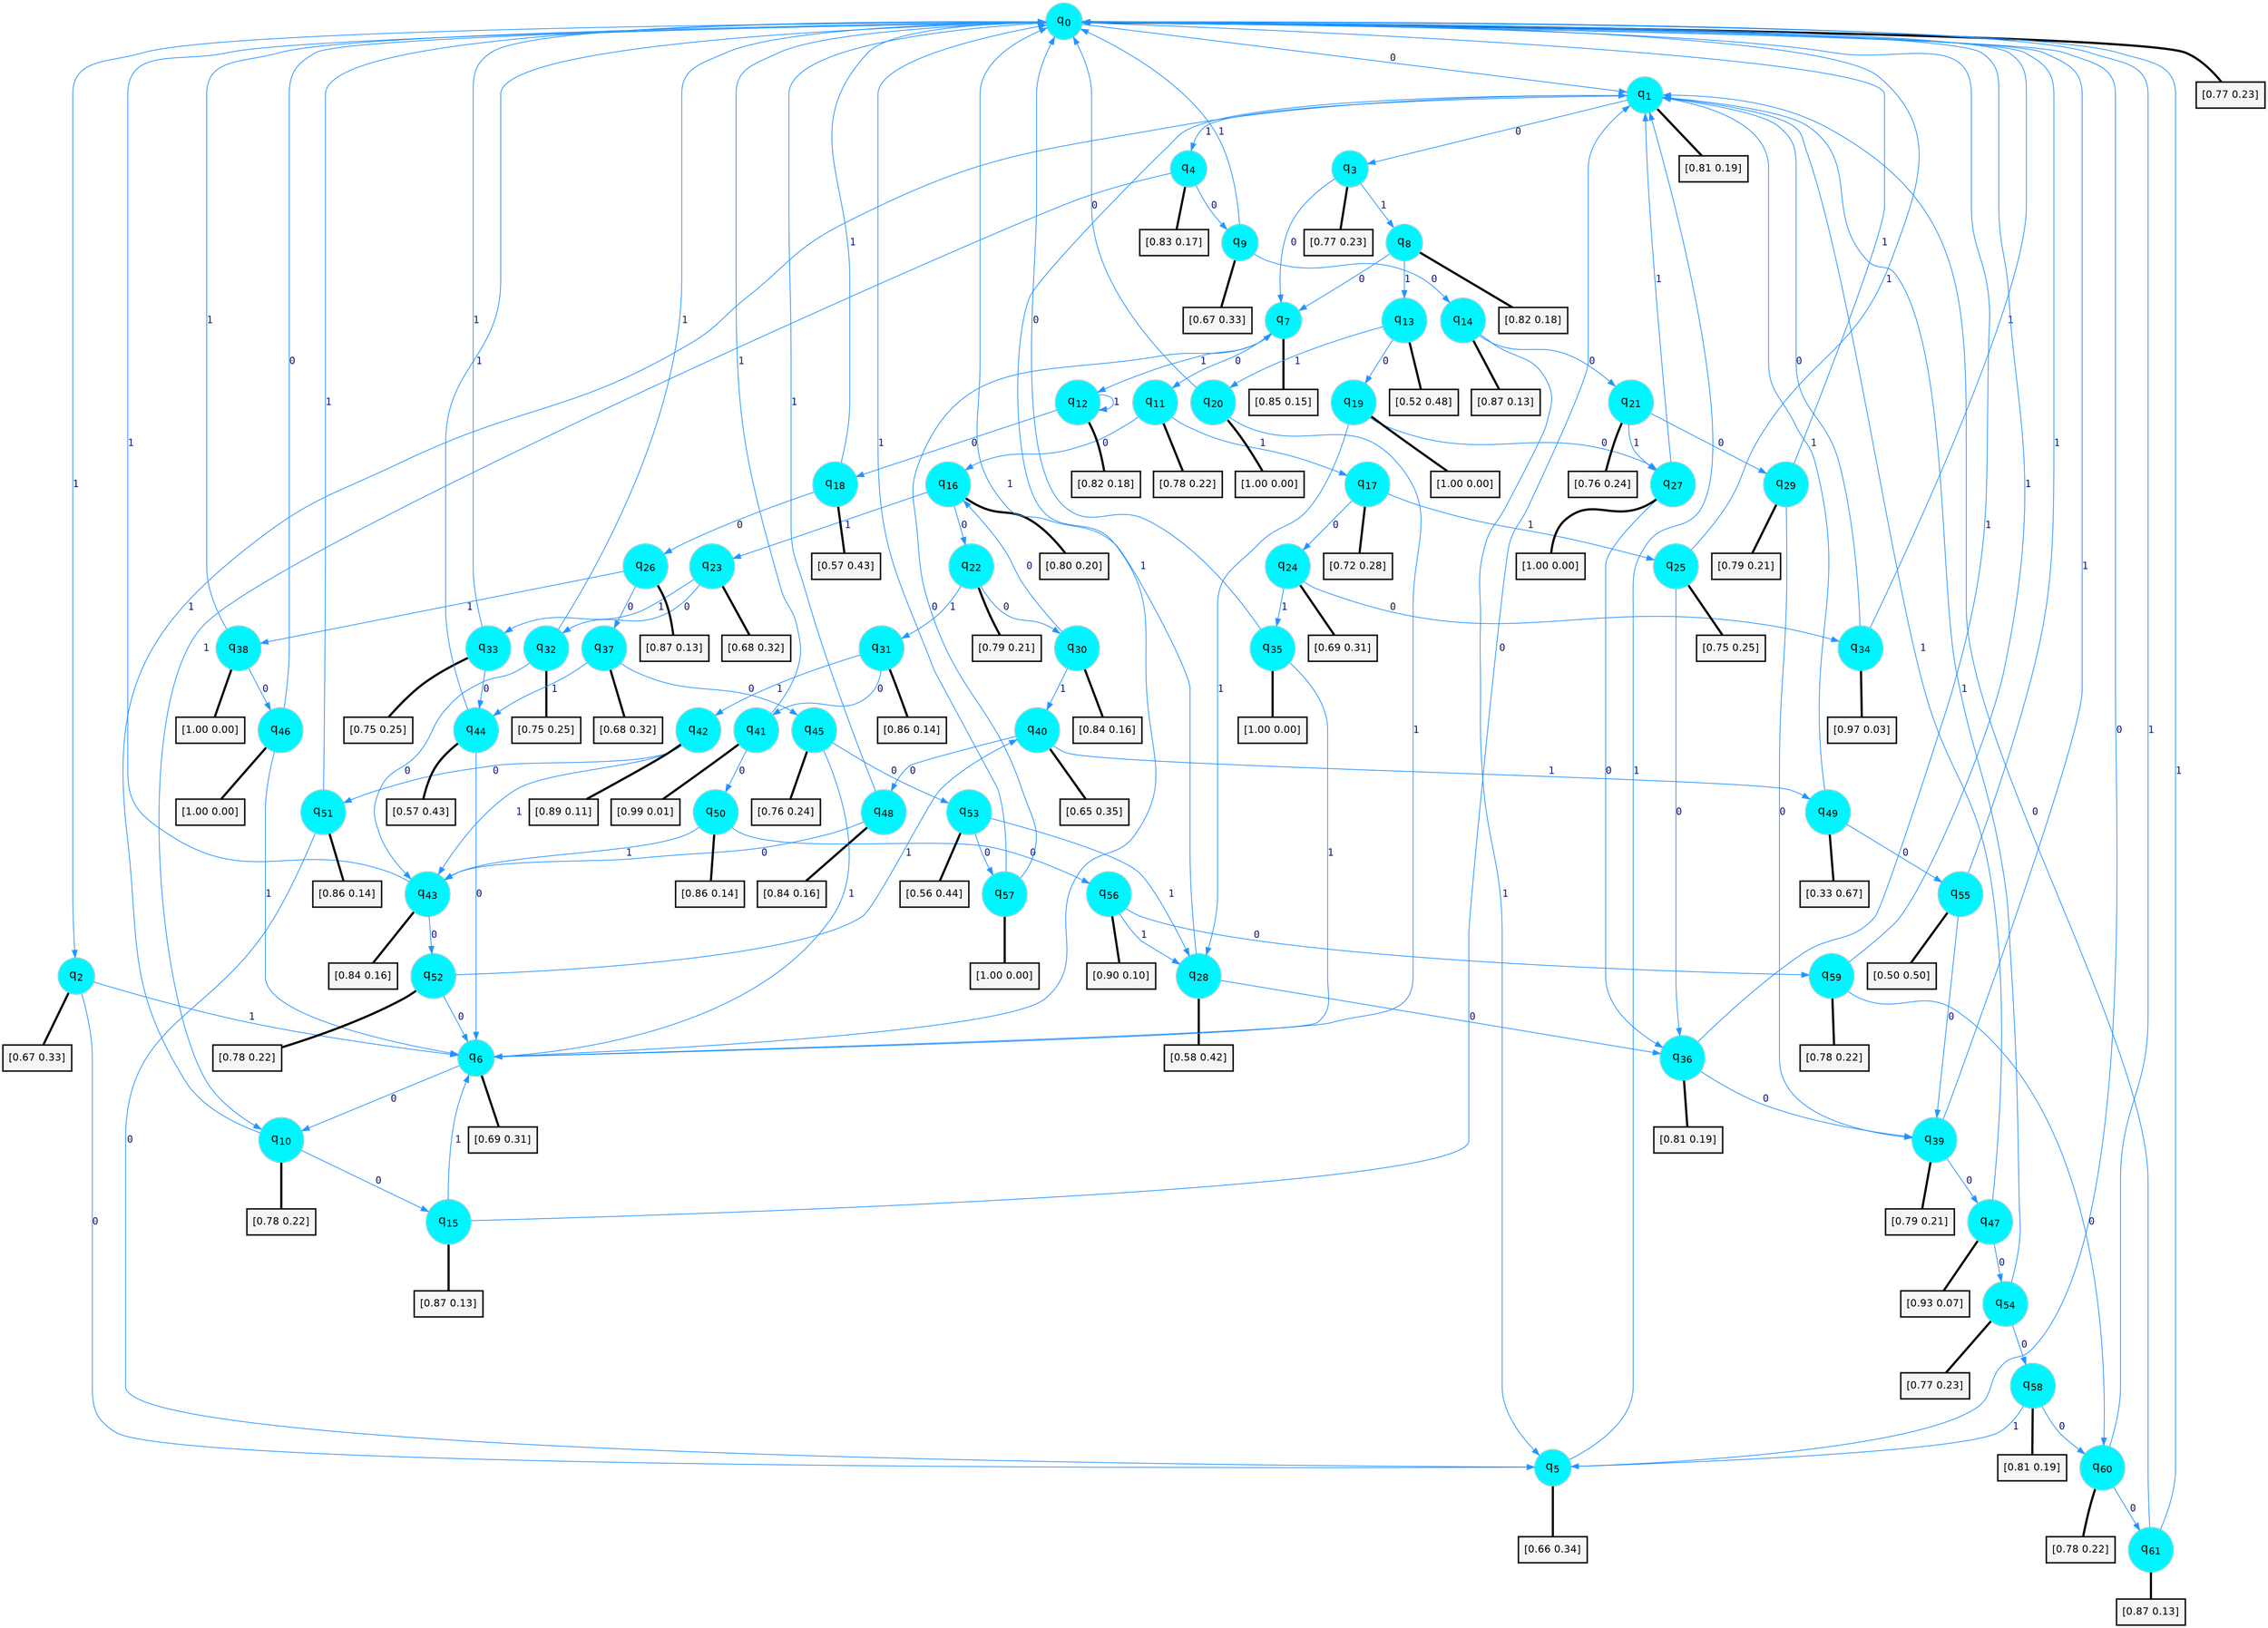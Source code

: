 digraph G {
graph [
bgcolor=transparent, dpi=300, rankdir=TD, size="40,25"];
node [
color=gray, fillcolor=turquoise1, fontcolor=black, fontname=Helvetica, fontsize=16, fontweight=bold, shape=circle, style=filled];
edge [
arrowsize=1, color=dodgerblue1, fontcolor=midnightblue, fontname=courier, fontweight=bold, penwidth=1, style=solid, weight=20];
0[label=<q<SUB>0</SUB>>];
1[label=<q<SUB>1</SUB>>];
2[label=<q<SUB>2</SUB>>];
3[label=<q<SUB>3</SUB>>];
4[label=<q<SUB>4</SUB>>];
5[label=<q<SUB>5</SUB>>];
6[label=<q<SUB>6</SUB>>];
7[label=<q<SUB>7</SUB>>];
8[label=<q<SUB>8</SUB>>];
9[label=<q<SUB>9</SUB>>];
10[label=<q<SUB>10</SUB>>];
11[label=<q<SUB>11</SUB>>];
12[label=<q<SUB>12</SUB>>];
13[label=<q<SUB>13</SUB>>];
14[label=<q<SUB>14</SUB>>];
15[label=<q<SUB>15</SUB>>];
16[label=<q<SUB>16</SUB>>];
17[label=<q<SUB>17</SUB>>];
18[label=<q<SUB>18</SUB>>];
19[label=<q<SUB>19</SUB>>];
20[label=<q<SUB>20</SUB>>];
21[label=<q<SUB>21</SUB>>];
22[label=<q<SUB>22</SUB>>];
23[label=<q<SUB>23</SUB>>];
24[label=<q<SUB>24</SUB>>];
25[label=<q<SUB>25</SUB>>];
26[label=<q<SUB>26</SUB>>];
27[label=<q<SUB>27</SUB>>];
28[label=<q<SUB>28</SUB>>];
29[label=<q<SUB>29</SUB>>];
30[label=<q<SUB>30</SUB>>];
31[label=<q<SUB>31</SUB>>];
32[label=<q<SUB>32</SUB>>];
33[label=<q<SUB>33</SUB>>];
34[label=<q<SUB>34</SUB>>];
35[label=<q<SUB>35</SUB>>];
36[label=<q<SUB>36</SUB>>];
37[label=<q<SUB>37</SUB>>];
38[label=<q<SUB>38</SUB>>];
39[label=<q<SUB>39</SUB>>];
40[label=<q<SUB>40</SUB>>];
41[label=<q<SUB>41</SUB>>];
42[label=<q<SUB>42</SUB>>];
43[label=<q<SUB>43</SUB>>];
44[label=<q<SUB>44</SUB>>];
45[label=<q<SUB>45</SUB>>];
46[label=<q<SUB>46</SUB>>];
47[label=<q<SUB>47</SUB>>];
48[label=<q<SUB>48</SUB>>];
49[label=<q<SUB>49</SUB>>];
50[label=<q<SUB>50</SUB>>];
51[label=<q<SUB>51</SUB>>];
52[label=<q<SUB>52</SUB>>];
53[label=<q<SUB>53</SUB>>];
54[label=<q<SUB>54</SUB>>];
55[label=<q<SUB>55</SUB>>];
56[label=<q<SUB>56</SUB>>];
57[label=<q<SUB>57</SUB>>];
58[label=<q<SUB>58</SUB>>];
59[label=<q<SUB>59</SUB>>];
60[label=<q<SUB>60</SUB>>];
61[label=<q<SUB>61</SUB>>];
62[label="[0.77 0.23]", shape=box,fontcolor=black, fontname=Helvetica, fontsize=14, penwidth=2, fillcolor=whitesmoke,color=black];
63[label="[0.81 0.19]", shape=box,fontcolor=black, fontname=Helvetica, fontsize=14, penwidth=2, fillcolor=whitesmoke,color=black];
64[label="[0.67 0.33]", shape=box,fontcolor=black, fontname=Helvetica, fontsize=14, penwidth=2, fillcolor=whitesmoke,color=black];
65[label="[0.77 0.23]", shape=box,fontcolor=black, fontname=Helvetica, fontsize=14, penwidth=2, fillcolor=whitesmoke,color=black];
66[label="[0.83 0.17]", shape=box,fontcolor=black, fontname=Helvetica, fontsize=14, penwidth=2, fillcolor=whitesmoke,color=black];
67[label="[0.66 0.34]", shape=box,fontcolor=black, fontname=Helvetica, fontsize=14, penwidth=2, fillcolor=whitesmoke,color=black];
68[label="[0.69 0.31]", shape=box,fontcolor=black, fontname=Helvetica, fontsize=14, penwidth=2, fillcolor=whitesmoke,color=black];
69[label="[0.85 0.15]", shape=box,fontcolor=black, fontname=Helvetica, fontsize=14, penwidth=2, fillcolor=whitesmoke,color=black];
70[label="[0.82 0.18]", shape=box,fontcolor=black, fontname=Helvetica, fontsize=14, penwidth=2, fillcolor=whitesmoke,color=black];
71[label="[0.67 0.33]", shape=box,fontcolor=black, fontname=Helvetica, fontsize=14, penwidth=2, fillcolor=whitesmoke,color=black];
72[label="[0.78 0.22]", shape=box,fontcolor=black, fontname=Helvetica, fontsize=14, penwidth=2, fillcolor=whitesmoke,color=black];
73[label="[0.78 0.22]", shape=box,fontcolor=black, fontname=Helvetica, fontsize=14, penwidth=2, fillcolor=whitesmoke,color=black];
74[label="[0.82 0.18]", shape=box,fontcolor=black, fontname=Helvetica, fontsize=14, penwidth=2, fillcolor=whitesmoke,color=black];
75[label="[0.52 0.48]", shape=box,fontcolor=black, fontname=Helvetica, fontsize=14, penwidth=2, fillcolor=whitesmoke,color=black];
76[label="[0.87 0.13]", shape=box,fontcolor=black, fontname=Helvetica, fontsize=14, penwidth=2, fillcolor=whitesmoke,color=black];
77[label="[0.87 0.13]", shape=box,fontcolor=black, fontname=Helvetica, fontsize=14, penwidth=2, fillcolor=whitesmoke,color=black];
78[label="[0.80 0.20]", shape=box,fontcolor=black, fontname=Helvetica, fontsize=14, penwidth=2, fillcolor=whitesmoke,color=black];
79[label="[0.72 0.28]", shape=box,fontcolor=black, fontname=Helvetica, fontsize=14, penwidth=2, fillcolor=whitesmoke,color=black];
80[label="[0.57 0.43]", shape=box,fontcolor=black, fontname=Helvetica, fontsize=14, penwidth=2, fillcolor=whitesmoke,color=black];
81[label="[1.00 0.00]", shape=box,fontcolor=black, fontname=Helvetica, fontsize=14, penwidth=2, fillcolor=whitesmoke,color=black];
82[label="[1.00 0.00]", shape=box,fontcolor=black, fontname=Helvetica, fontsize=14, penwidth=2, fillcolor=whitesmoke,color=black];
83[label="[0.76 0.24]", shape=box,fontcolor=black, fontname=Helvetica, fontsize=14, penwidth=2, fillcolor=whitesmoke,color=black];
84[label="[0.79 0.21]", shape=box,fontcolor=black, fontname=Helvetica, fontsize=14, penwidth=2, fillcolor=whitesmoke,color=black];
85[label="[0.68 0.32]", shape=box,fontcolor=black, fontname=Helvetica, fontsize=14, penwidth=2, fillcolor=whitesmoke,color=black];
86[label="[0.69 0.31]", shape=box,fontcolor=black, fontname=Helvetica, fontsize=14, penwidth=2, fillcolor=whitesmoke,color=black];
87[label="[0.75 0.25]", shape=box,fontcolor=black, fontname=Helvetica, fontsize=14, penwidth=2, fillcolor=whitesmoke,color=black];
88[label="[0.87 0.13]", shape=box,fontcolor=black, fontname=Helvetica, fontsize=14, penwidth=2, fillcolor=whitesmoke,color=black];
89[label="[1.00 0.00]", shape=box,fontcolor=black, fontname=Helvetica, fontsize=14, penwidth=2, fillcolor=whitesmoke,color=black];
90[label="[0.58 0.42]", shape=box,fontcolor=black, fontname=Helvetica, fontsize=14, penwidth=2, fillcolor=whitesmoke,color=black];
91[label="[0.79 0.21]", shape=box,fontcolor=black, fontname=Helvetica, fontsize=14, penwidth=2, fillcolor=whitesmoke,color=black];
92[label="[0.84 0.16]", shape=box,fontcolor=black, fontname=Helvetica, fontsize=14, penwidth=2, fillcolor=whitesmoke,color=black];
93[label="[0.86 0.14]", shape=box,fontcolor=black, fontname=Helvetica, fontsize=14, penwidth=2, fillcolor=whitesmoke,color=black];
94[label="[0.75 0.25]", shape=box,fontcolor=black, fontname=Helvetica, fontsize=14, penwidth=2, fillcolor=whitesmoke,color=black];
95[label="[0.75 0.25]", shape=box,fontcolor=black, fontname=Helvetica, fontsize=14, penwidth=2, fillcolor=whitesmoke,color=black];
96[label="[0.97 0.03]", shape=box,fontcolor=black, fontname=Helvetica, fontsize=14, penwidth=2, fillcolor=whitesmoke,color=black];
97[label="[1.00 0.00]", shape=box,fontcolor=black, fontname=Helvetica, fontsize=14, penwidth=2, fillcolor=whitesmoke,color=black];
98[label="[0.81 0.19]", shape=box,fontcolor=black, fontname=Helvetica, fontsize=14, penwidth=2, fillcolor=whitesmoke,color=black];
99[label="[0.68 0.32]", shape=box,fontcolor=black, fontname=Helvetica, fontsize=14, penwidth=2, fillcolor=whitesmoke,color=black];
100[label="[1.00 0.00]", shape=box,fontcolor=black, fontname=Helvetica, fontsize=14, penwidth=2, fillcolor=whitesmoke,color=black];
101[label="[0.79 0.21]", shape=box,fontcolor=black, fontname=Helvetica, fontsize=14, penwidth=2, fillcolor=whitesmoke,color=black];
102[label="[0.65 0.35]", shape=box,fontcolor=black, fontname=Helvetica, fontsize=14, penwidth=2, fillcolor=whitesmoke,color=black];
103[label="[0.99 0.01]", shape=box,fontcolor=black, fontname=Helvetica, fontsize=14, penwidth=2, fillcolor=whitesmoke,color=black];
104[label="[0.89 0.11]", shape=box,fontcolor=black, fontname=Helvetica, fontsize=14, penwidth=2, fillcolor=whitesmoke,color=black];
105[label="[0.84 0.16]", shape=box,fontcolor=black, fontname=Helvetica, fontsize=14, penwidth=2, fillcolor=whitesmoke,color=black];
106[label="[0.57 0.43]", shape=box,fontcolor=black, fontname=Helvetica, fontsize=14, penwidth=2, fillcolor=whitesmoke,color=black];
107[label="[0.76 0.24]", shape=box,fontcolor=black, fontname=Helvetica, fontsize=14, penwidth=2, fillcolor=whitesmoke,color=black];
108[label="[1.00 0.00]", shape=box,fontcolor=black, fontname=Helvetica, fontsize=14, penwidth=2, fillcolor=whitesmoke,color=black];
109[label="[0.93 0.07]", shape=box,fontcolor=black, fontname=Helvetica, fontsize=14, penwidth=2, fillcolor=whitesmoke,color=black];
110[label="[0.84 0.16]", shape=box,fontcolor=black, fontname=Helvetica, fontsize=14, penwidth=2, fillcolor=whitesmoke,color=black];
111[label="[0.33 0.67]", shape=box,fontcolor=black, fontname=Helvetica, fontsize=14, penwidth=2, fillcolor=whitesmoke,color=black];
112[label="[0.86 0.14]", shape=box,fontcolor=black, fontname=Helvetica, fontsize=14, penwidth=2, fillcolor=whitesmoke,color=black];
113[label="[0.86 0.14]", shape=box,fontcolor=black, fontname=Helvetica, fontsize=14, penwidth=2, fillcolor=whitesmoke,color=black];
114[label="[0.78 0.22]", shape=box,fontcolor=black, fontname=Helvetica, fontsize=14, penwidth=2, fillcolor=whitesmoke,color=black];
115[label="[0.56 0.44]", shape=box,fontcolor=black, fontname=Helvetica, fontsize=14, penwidth=2, fillcolor=whitesmoke,color=black];
116[label="[0.77 0.23]", shape=box,fontcolor=black, fontname=Helvetica, fontsize=14, penwidth=2, fillcolor=whitesmoke,color=black];
117[label="[0.50 0.50]", shape=box,fontcolor=black, fontname=Helvetica, fontsize=14, penwidth=2, fillcolor=whitesmoke,color=black];
118[label="[0.90 0.10]", shape=box,fontcolor=black, fontname=Helvetica, fontsize=14, penwidth=2, fillcolor=whitesmoke,color=black];
119[label="[1.00 0.00]", shape=box,fontcolor=black, fontname=Helvetica, fontsize=14, penwidth=2, fillcolor=whitesmoke,color=black];
120[label="[0.81 0.19]", shape=box,fontcolor=black, fontname=Helvetica, fontsize=14, penwidth=2, fillcolor=whitesmoke,color=black];
121[label="[0.78 0.22]", shape=box,fontcolor=black, fontname=Helvetica, fontsize=14, penwidth=2, fillcolor=whitesmoke,color=black];
122[label="[0.78 0.22]", shape=box,fontcolor=black, fontname=Helvetica, fontsize=14, penwidth=2, fillcolor=whitesmoke,color=black];
123[label="[0.87 0.13]", shape=box,fontcolor=black, fontname=Helvetica, fontsize=14, penwidth=2, fillcolor=whitesmoke,color=black];
0->1 [label=0];
0->2 [label=1];
0->62 [arrowhead=none, penwidth=3,color=black];
1->3 [label=0];
1->4 [label=1];
1->63 [arrowhead=none, penwidth=3,color=black];
2->5 [label=0];
2->6 [label=1];
2->64 [arrowhead=none, penwidth=3,color=black];
3->7 [label=0];
3->8 [label=1];
3->65 [arrowhead=none, penwidth=3,color=black];
4->9 [label=0];
4->10 [label=1];
4->66 [arrowhead=none, penwidth=3,color=black];
5->0 [label=0];
5->1 [label=1];
5->67 [arrowhead=none, penwidth=3,color=black];
6->10 [label=0];
6->1 [label=1];
6->68 [arrowhead=none, penwidth=3,color=black];
7->11 [label=0];
7->12 [label=1];
7->69 [arrowhead=none, penwidth=3,color=black];
8->7 [label=0];
8->13 [label=1];
8->70 [arrowhead=none, penwidth=3,color=black];
9->14 [label=0];
9->0 [label=1];
9->71 [arrowhead=none, penwidth=3,color=black];
10->15 [label=0];
10->1 [label=1];
10->72 [arrowhead=none, penwidth=3,color=black];
11->16 [label=0];
11->17 [label=1];
11->73 [arrowhead=none, penwidth=3,color=black];
12->18 [label=0];
12->12 [label=1];
12->74 [arrowhead=none, penwidth=3,color=black];
13->19 [label=0];
13->20 [label=1];
13->75 [arrowhead=none, penwidth=3,color=black];
14->21 [label=0];
14->5 [label=1];
14->76 [arrowhead=none, penwidth=3,color=black];
15->1 [label=0];
15->6 [label=1];
15->77 [arrowhead=none, penwidth=3,color=black];
16->22 [label=0];
16->23 [label=1];
16->78 [arrowhead=none, penwidth=3,color=black];
17->24 [label=0];
17->25 [label=1];
17->79 [arrowhead=none, penwidth=3,color=black];
18->26 [label=0];
18->0 [label=1];
18->80 [arrowhead=none, penwidth=3,color=black];
19->27 [label=0];
19->28 [label=1];
19->81 [arrowhead=none, penwidth=3,color=black];
20->0 [label=0];
20->6 [label=1];
20->82 [arrowhead=none, penwidth=3,color=black];
21->29 [label=0];
21->27 [label=1];
21->83 [arrowhead=none, penwidth=3,color=black];
22->30 [label=0];
22->31 [label=1];
22->84 [arrowhead=none, penwidth=3,color=black];
23->32 [label=0];
23->33 [label=1];
23->85 [arrowhead=none, penwidth=3,color=black];
24->34 [label=0];
24->35 [label=1];
24->86 [arrowhead=none, penwidth=3,color=black];
25->36 [label=0];
25->0 [label=1];
25->87 [arrowhead=none, penwidth=3,color=black];
26->37 [label=0];
26->38 [label=1];
26->88 [arrowhead=none, penwidth=3,color=black];
27->36 [label=0];
27->1 [label=1];
27->89 [arrowhead=none, penwidth=3,color=black];
28->36 [label=0];
28->0 [label=1];
28->90 [arrowhead=none, penwidth=3,color=black];
29->39 [label=0];
29->0 [label=1];
29->91 [arrowhead=none, penwidth=3,color=black];
30->16 [label=0];
30->40 [label=1];
30->92 [arrowhead=none, penwidth=3,color=black];
31->41 [label=0];
31->42 [label=1];
31->93 [arrowhead=none, penwidth=3,color=black];
32->43 [label=0];
32->0 [label=1];
32->94 [arrowhead=none, penwidth=3,color=black];
33->44 [label=0];
33->0 [label=1];
33->95 [arrowhead=none, penwidth=3,color=black];
34->1 [label=0];
34->0 [label=1];
34->96 [arrowhead=none, penwidth=3,color=black];
35->0 [label=0];
35->6 [label=1];
35->97 [arrowhead=none, penwidth=3,color=black];
36->39 [label=0];
36->0 [label=1];
36->98 [arrowhead=none, penwidth=3,color=black];
37->45 [label=0];
37->44 [label=1];
37->99 [arrowhead=none, penwidth=3,color=black];
38->46 [label=0];
38->0 [label=1];
38->100 [arrowhead=none, penwidth=3,color=black];
39->47 [label=0];
39->0 [label=1];
39->101 [arrowhead=none, penwidth=3,color=black];
40->48 [label=0];
40->49 [label=1];
40->102 [arrowhead=none, penwidth=3,color=black];
41->50 [label=0];
41->0 [label=1];
41->103 [arrowhead=none, penwidth=3,color=black];
42->51 [label=0];
42->43 [label=1];
42->104 [arrowhead=none, penwidth=3,color=black];
43->52 [label=0];
43->0 [label=1];
43->105 [arrowhead=none, penwidth=3,color=black];
44->6 [label=0];
44->0 [label=1];
44->106 [arrowhead=none, penwidth=3,color=black];
45->53 [label=0];
45->6 [label=1];
45->107 [arrowhead=none, penwidth=3,color=black];
46->0 [label=0];
46->6 [label=1];
46->108 [arrowhead=none, penwidth=3,color=black];
47->54 [label=0];
47->1 [label=1];
47->109 [arrowhead=none, penwidth=3,color=black];
48->43 [label=0];
48->0 [label=1];
48->110 [arrowhead=none, penwidth=3,color=black];
49->55 [label=0];
49->1 [label=1];
49->111 [arrowhead=none, penwidth=3,color=black];
50->56 [label=0];
50->43 [label=1];
50->112 [arrowhead=none, penwidth=3,color=black];
51->5 [label=0];
51->0 [label=1];
51->113 [arrowhead=none, penwidth=3,color=black];
52->6 [label=0];
52->40 [label=1];
52->114 [arrowhead=none, penwidth=3,color=black];
53->57 [label=0];
53->28 [label=1];
53->115 [arrowhead=none, penwidth=3,color=black];
54->58 [label=0];
54->1 [label=1];
54->116 [arrowhead=none, penwidth=3,color=black];
55->39 [label=0];
55->0 [label=1];
55->117 [arrowhead=none, penwidth=3,color=black];
56->59 [label=0];
56->28 [label=1];
56->118 [arrowhead=none, penwidth=3,color=black];
57->7 [label=0];
57->0 [label=1];
57->119 [arrowhead=none, penwidth=3,color=black];
58->60 [label=0];
58->5 [label=1];
58->120 [arrowhead=none, penwidth=3,color=black];
59->60 [label=0];
59->0 [label=1];
59->121 [arrowhead=none, penwidth=3,color=black];
60->61 [label=0];
60->0 [label=1];
60->122 [arrowhead=none, penwidth=3,color=black];
61->1 [label=0];
61->0 [label=1];
61->123 [arrowhead=none, penwidth=3,color=black];
}
